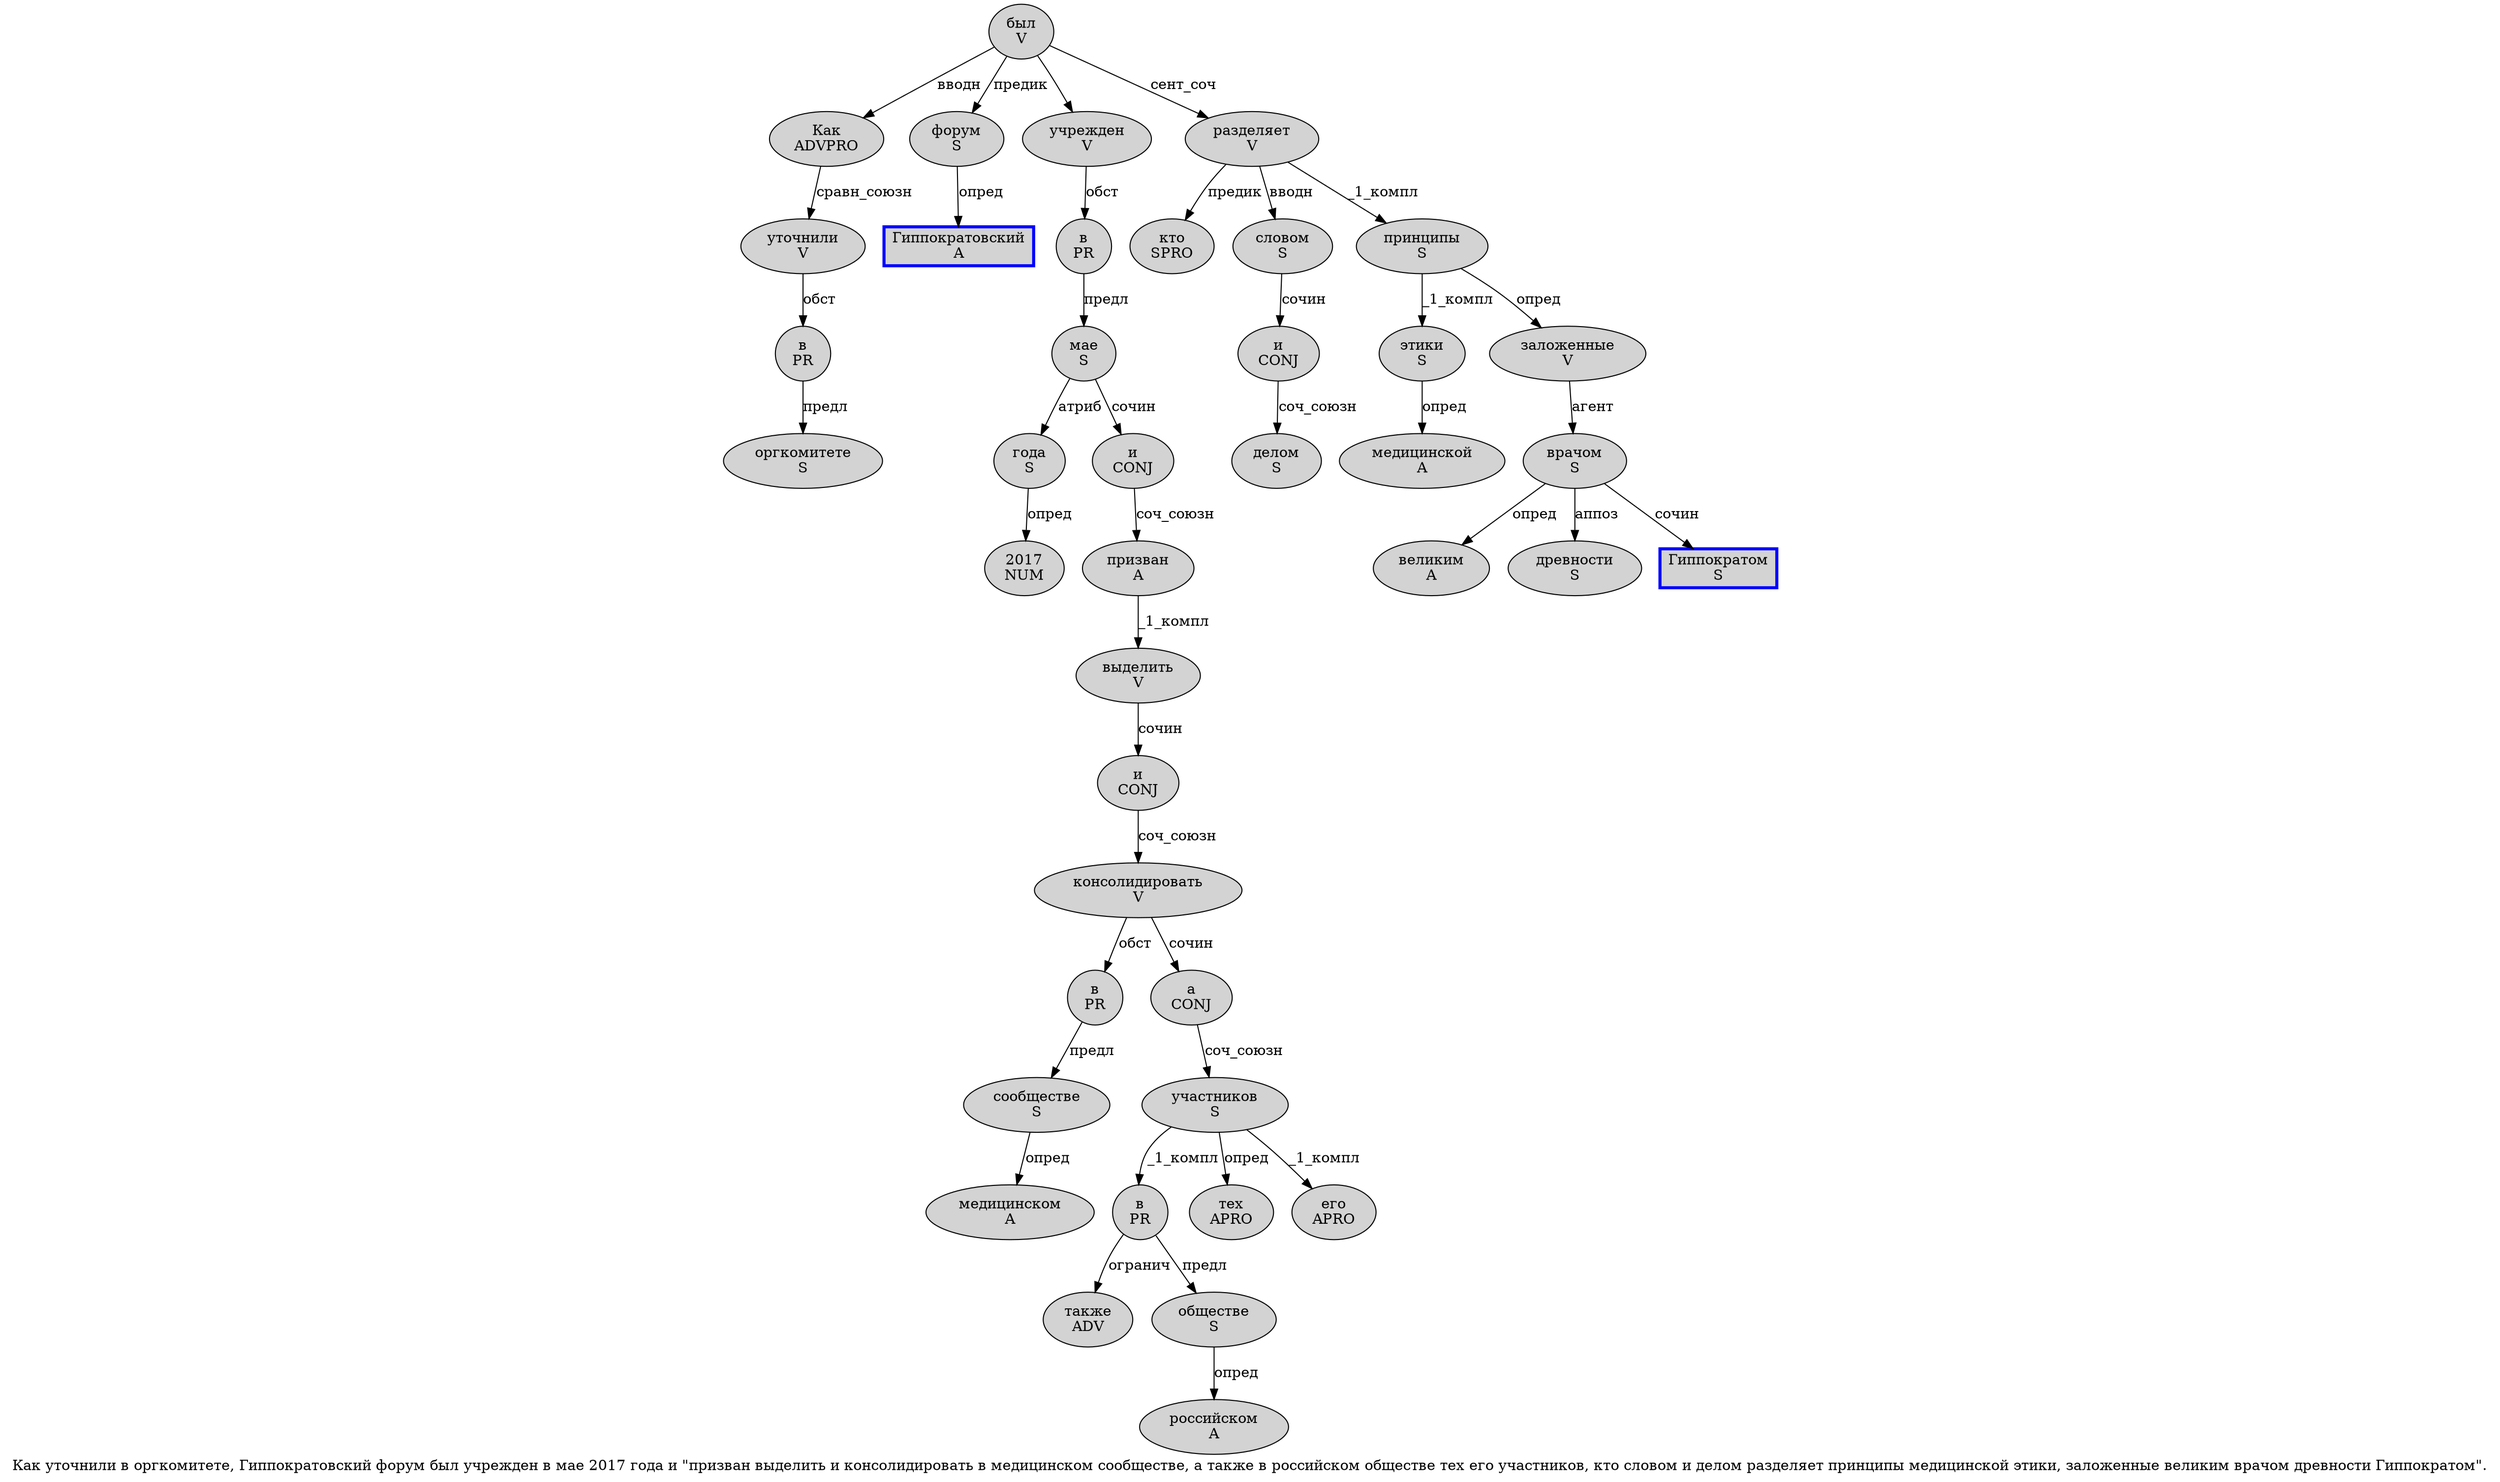digraph SENTENCE_1128 {
	graph [label="Как уточнили в оргкомитете, Гиппократовский форум был учрежден в мае 2017 года и \"призван выделить и консолидировать в медицинском сообществе, а также в российском обществе тех его участников, кто словом и делом разделяет принципы медицинской этики, заложенные великим врачом древности Гиппократом\"."]
	node [style=filled]
		0 [label="Как
ADVPRO" color="" fillcolor=lightgray penwidth=1 shape=ellipse]
		1 [label="уточнили
V" color="" fillcolor=lightgray penwidth=1 shape=ellipse]
		2 [label="в
PR" color="" fillcolor=lightgray penwidth=1 shape=ellipse]
		3 [label="оргкомитете
S" color="" fillcolor=lightgray penwidth=1 shape=ellipse]
		5 [label="Гиппократовский
A" color=blue fillcolor=lightgray penwidth=3 shape=box]
		6 [label="форум
S" color="" fillcolor=lightgray penwidth=1 shape=ellipse]
		7 [label="был
V" color="" fillcolor=lightgray penwidth=1 shape=ellipse]
		8 [label="учрежден
V" color="" fillcolor=lightgray penwidth=1 shape=ellipse]
		9 [label="в
PR" color="" fillcolor=lightgray penwidth=1 shape=ellipse]
		10 [label="мае
S" color="" fillcolor=lightgray penwidth=1 shape=ellipse]
		11 [label="2017
NUM" color="" fillcolor=lightgray penwidth=1 shape=ellipse]
		12 [label="года
S" color="" fillcolor=lightgray penwidth=1 shape=ellipse]
		13 [label="и
CONJ" color="" fillcolor=lightgray penwidth=1 shape=ellipse]
		15 [label="призван
A" color="" fillcolor=lightgray penwidth=1 shape=ellipse]
		16 [label="выделить
V" color="" fillcolor=lightgray penwidth=1 shape=ellipse]
		17 [label="и
CONJ" color="" fillcolor=lightgray penwidth=1 shape=ellipse]
		18 [label="консолидировать
V" color="" fillcolor=lightgray penwidth=1 shape=ellipse]
		19 [label="в
PR" color="" fillcolor=lightgray penwidth=1 shape=ellipse]
		20 [label="медицинском
A" color="" fillcolor=lightgray penwidth=1 shape=ellipse]
		21 [label="сообществе
S" color="" fillcolor=lightgray penwidth=1 shape=ellipse]
		23 [label="а
CONJ" color="" fillcolor=lightgray penwidth=1 shape=ellipse]
		24 [label="также
ADV" color="" fillcolor=lightgray penwidth=1 shape=ellipse]
		25 [label="в
PR" color="" fillcolor=lightgray penwidth=1 shape=ellipse]
		26 [label="российском
A" color="" fillcolor=lightgray penwidth=1 shape=ellipse]
		27 [label="обществе
S" color="" fillcolor=lightgray penwidth=1 shape=ellipse]
		28 [label="тех
APRO" color="" fillcolor=lightgray penwidth=1 shape=ellipse]
		29 [label="его
APRO" color="" fillcolor=lightgray penwidth=1 shape=ellipse]
		30 [label="участников
S" color="" fillcolor=lightgray penwidth=1 shape=ellipse]
		32 [label="кто
SPRO" color="" fillcolor=lightgray penwidth=1 shape=ellipse]
		33 [label="словом
S" color="" fillcolor=lightgray penwidth=1 shape=ellipse]
		34 [label="и
CONJ" color="" fillcolor=lightgray penwidth=1 shape=ellipse]
		35 [label="делом
S" color="" fillcolor=lightgray penwidth=1 shape=ellipse]
		36 [label="разделяет
V" color="" fillcolor=lightgray penwidth=1 shape=ellipse]
		37 [label="принципы
S" color="" fillcolor=lightgray penwidth=1 shape=ellipse]
		38 [label="медицинской
A" color="" fillcolor=lightgray penwidth=1 shape=ellipse]
		39 [label="этики
S" color="" fillcolor=lightgray penwidth=1 shape=ellipse]
		41 [label="заложенные
V" color="" fillcolor=lightgray penwidth=1 shape=ellipse]
		42 [label="великим
A" color="" fillcolor=lightgray penwidth=1 shape=ellipse]
		43 [label="врачом
S" color="" fillcolor=lightgray penwidth=1 shape=ellipse]
		44 [label="древности
S" color="" fillcolor=lightgray penwidth=1 shape=ellipse]
		45 [label="Гиппократом
S" color=blue fillcolor=lightgray penwidth=3 shape=box]
			6 -> 5 [label="опред"]
			39 -> 38 [label="опред"]
			17 -> 18 [label="соч_союзн"]
			12 -> 11 [label="опред"]
			25 -> 24 [label="огранич"]
			25 -> 27 [label="предл"]
			23 -> 30 [label="соч_союзн"]
			0 -> 1 [label="сравн_союзн"]
			18 -> 19 [label="обст"]
			18 -> 23 [label="сочин"]
			7 -> 0 [label="вводн"]
			7 -> 6 [label="предик"]
			7 -> 8
			7 -> 36 [label="сент_соч"]
			21 -> 20 [label="опред"]
			9 -> 10 [label="предл"]
			8 -> 9 [label="обст"]
			2 -> 3 [label="предл"]
			30 -> 25 [label="_1_компл"]
			30 -> 28 [label="опред"]
			30 -> 29 [label="_1_компл"]
			15 -> 16 [label="_1_компл"]
			34 -> 35 [label="соч_союзн"]
			19 -> 21 [label="предл"]
			16 -> 17 [label="сочин"]
			41 -> 43 [label="агент"]
			33 -> 34 [label="сочин"]
			27 -> 26 [label="опред"]
			1 -> 2 [label="обст"]
			10 -> 12 [label="атриб"]
			10 -> 13 [label="сочин"]
			13 -> 15 [label="соч_союзн"]
			43 -> 42 [label="опред"]
			43 -> 44 [label="аппоз"]
			43 -> 45 [label="сочин"]
			36 -> 32 [label="предик"]
			36 -> 33 [label="вводн"]
			36 -> 37 [label="_1_компл"]
			37 -> 39 [label="_1_компл"]
			37 -> 41 [label="опред"]
}
